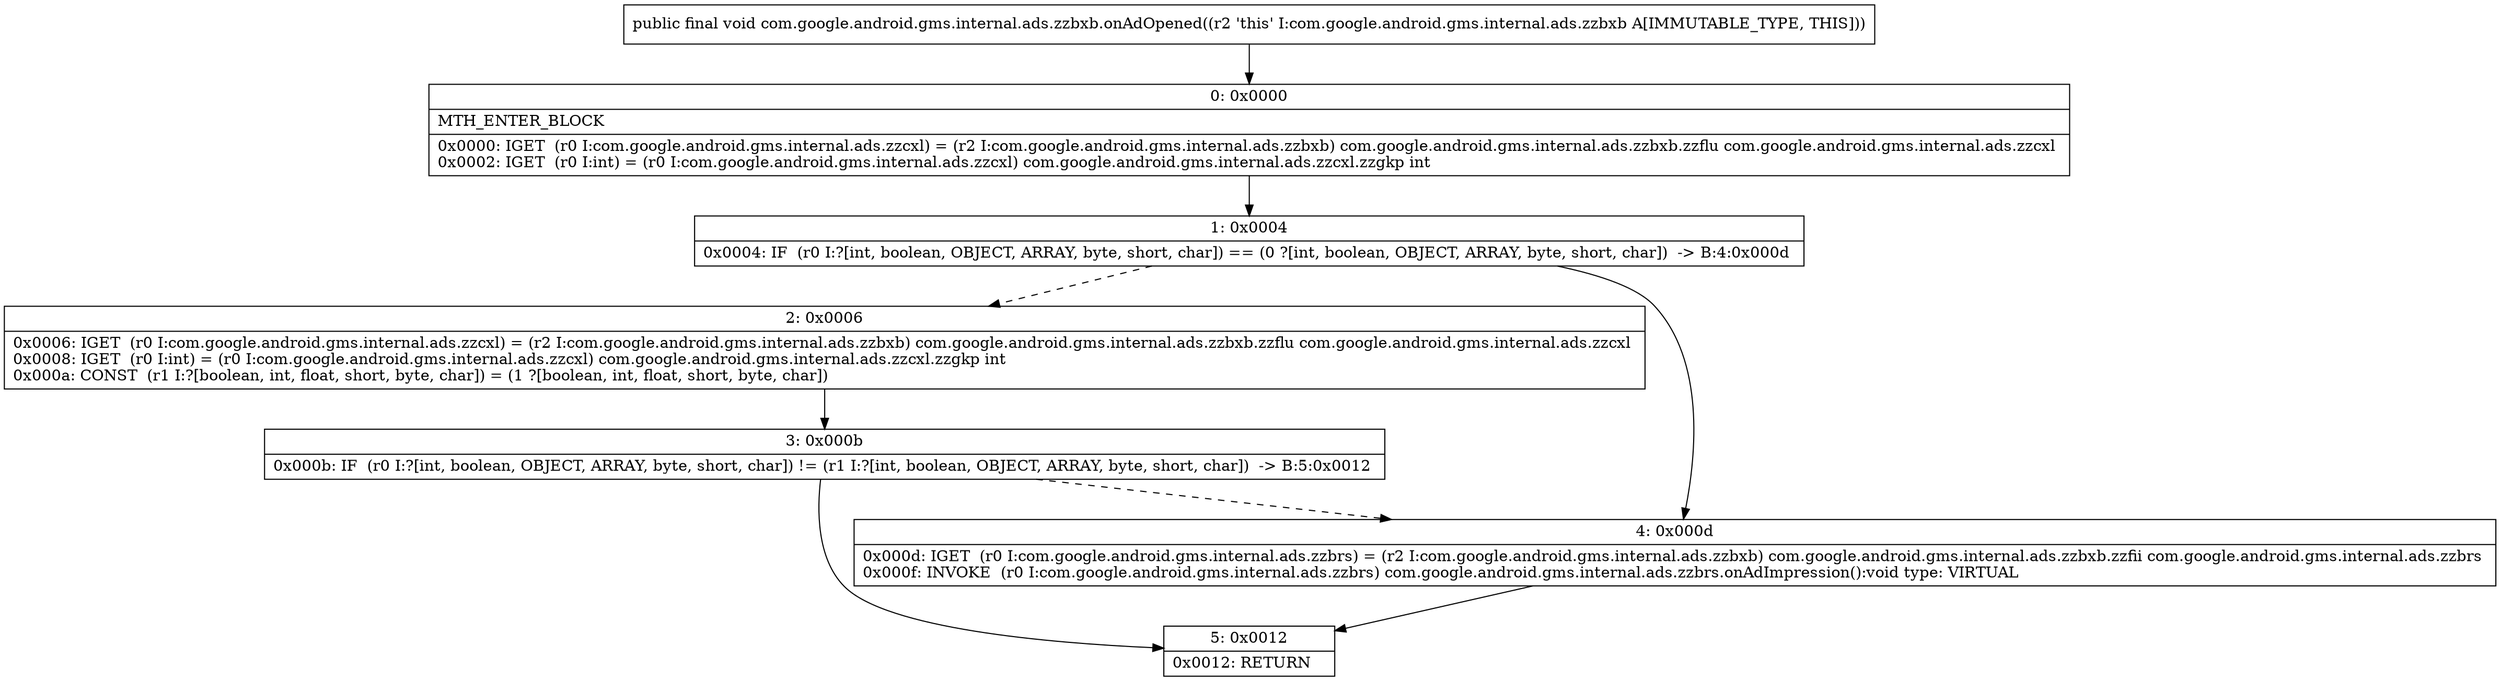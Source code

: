 digraph "CFG forcom.google.android.gms.internal.ads.zzbxb.onAdOpened()V" {
Node_0 [shape=record,label="{0\:\ 0x0000|MTH_ENTER_BLOCK\l|0x0000: IGET  (r0 I:com.google.android.gms.internal.ads.zzcxl) = (r2 I:com.google.android.gms.internal.ads.zzbxb) com.google.android.gms.internal.ads.zzbxb.zzflu com.google.android.gms.internal.ads.zzcxl \l0x0002: IGET  (r0 I:int) = (r0 I:com.google.android.gms.internal.ads.zzcxl) com.google.android.gms.internal.ads.zzcxl.zzgkp int \l}"];
Node_1 [shape=record,label="{1\:\ 0x0004|0x0004: IF  (r0 I:?[int, boolean, OBJECT, ARRAY, byte, short, char]) == (0 ?[int, boolean, OBJECT, ARRAY, byte, short, char])  \-\> B:4:0x000d \l}"];
Node_2 [shape=record,label="{2\:\ 0x0006|0x0006: IGET  (r0 I:com.google.android.gms.internal.ads.zzcxl) = (r2 I:com.google.android.gms.internal.ads.zzbxb) com.google.android.gms.internal.ads.zzbxb.zzflu com.google.android.gms.internal.ads.zzcxl \l0x0008: IGET  (r0 I:int) = (r0 I:com.google.android.gms.internal.ads.zzcxl) com.google.android.gms.internal.ads.zzcxl.zzgkp int \l0x000a: CONST  (r1 I:?[boolean, int, float, short, byte, char]) = (1 ?[boolean, int, float, short, byte, char]) \l}"];
Node_3 [shape=record,label="{3\:\ 0x000b|0x000b: IF  (r0 I:?[int, boolean, OBJECT, ARRAY, byte, short, char]) != (r1 I:?[int, boolean, OBJECT, ARRAY, byte, short, char])  \-\> B:5:0x0012 \l}"];
Node_4 [shape=record,label="{4\:\ 0x000d|0x000d: IGET  (r0 I:com.google.android.gms.internal.ads.zzbrs) = (r2 I:com.google.android.gms.internal.ads.zzbxb) com.google.android.gms.internal.ads.zzbxb.zzfii com.google.android.gms.internal.ads.zzbrs \l0x000f: INVOKE  (r0 I:com.google.android.gms.internal.ads.zzbrs) com.google.android.gms.internal.ads.zzbrs.onAdImpression():void type: VIRTUAL \l}"];
Node_5 [shape=record,label="{5\:\ 0x0012|0x0012: RETURN   \l}"];
MethodNode[shape=record,label="{public final void com.google.android.gms.internal.ads.zzbxb.onAdOpened((r2 'this' I:com.google.android.gms.internal.ads.zzbxb A[IMMUTABLE_TYPE, THIS])) }"];
MethodNode -> Node_0;
Node_0 -> Node_1;
Node_1 -> Node_2[style=dashed];
Node_1 -> Node_4;
Node_2 -> Node_3;
Node_3 -> Node_4[style=dashed];
Node_3 -> Node_5;
Node_4 -> Node_5;
}

